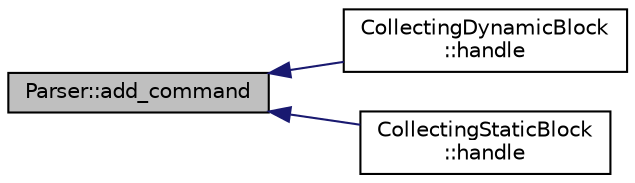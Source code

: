 digraph "Parser::add_command"
{
 // INTERACTIVE_SVG=YES
  edge [fontname="Helvetica",fontsize="10",labelfontname="Helvetica",labelfontsize="10"];
  node [fontname="Helvetica",fontsize="10",shape=record];
  rankdir="LR";
  Node1 [label="Parser::add_command",height=0.2,width=0.4,color="black", fillcolor="grey75", style="filled" fontcolor="black"];
  Node1 -> Node2 [dir="back",color="midnightblue",fontsize="10",style="solid",fontname="Helvetica"];
  Node2 [label="CollectingDynamicBlock\l::handle",height=0.2,width=0.4,color="black", fillcolor="white", style="filled",URL="$class_collecting_dynamic_block.html#a1b24141d8337e1b097f1114f6285396d"];
  Node1 -> Node3 [dir="back",color="midnightblue",fontsize="10",style="solid",fontname="Helvetica"];
  Node3 [label="CollectingStaticBlock\l::handle",height=0.2,width=0.4,color="black", fillcolor="white", style="filled",URL="$class_collecting_static_block.html#ae3b1cc7db819dafaff6e5964e0b0ccbe"];
}
